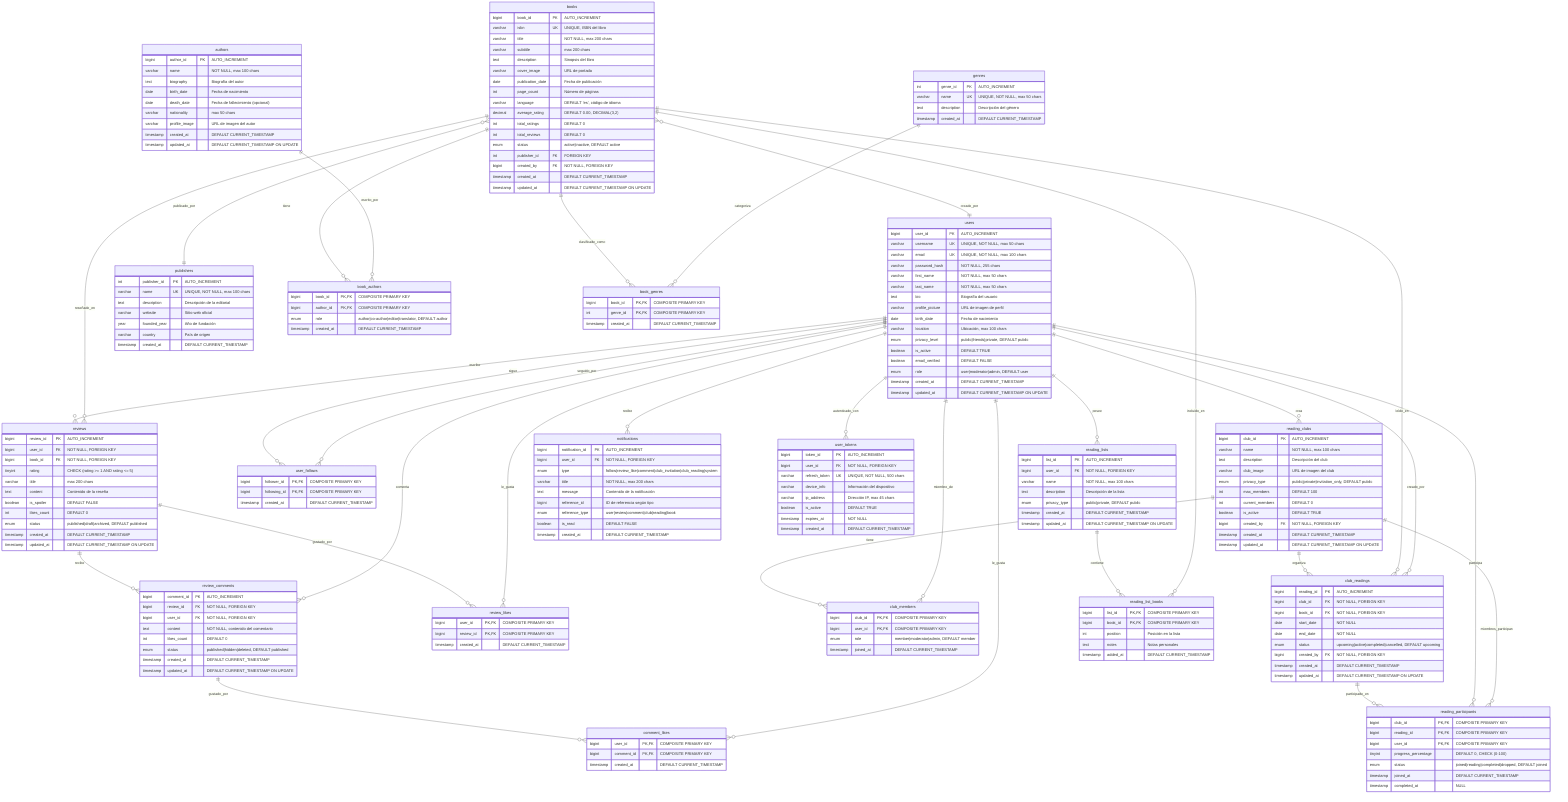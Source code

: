 erDiagram
    %% ===================================================================
    %% DIAGRAMA ENTIDAD-RELACIÓN - APLICACIÓN SOCIAL DE LECTORES
    %% ===================================================================
    %% Este diagrama representa la estructura de base de datos normalizada (3NF)
    %% para una aplicación web social orientada a lectores.
    %% 
    %% CARACTERÍSTICAS PRINCIPALES:
    %% - Sistema de autenticación JWT con refresh tokens
    %% - Gestión de usuarios con roles y privacidad configurable
    %% - Catálogo completo de libros con autores y géneros
    %% - Sistema de reseñas y calificaciones
    %% - Funcionalidades sociales (seguimiento, likes, comentarios)
    %% - Clubes de lectura con gestión de miembros y lecturas grupales
    %% - Listas de lectura personales
    %% - Sistema de notificaciones personalizado
    %% - Moderación de contenido con estados
    %% ===================================================================

    %% ENTIDAD: USUARIOS
    %% Gestión completa de usuarios con autenticación, roles y configuración de privacidad
    users {
        bigint user_id PK "AUTO_INCREMENT"
        varchar username UK "UNIQUE, NOT NULL, max 50 chars"
        varchar email UK "UNIQUE, NOT NULL, max 100 chars"
        varchar password_hash "NOT NULL, 255 chars"
        varchar first_name "NOT NULL, max 50 chars"
        varchar last_name "NOT NULL, max 50 chars"
        text bio "Biografía del usuario"
        varchar profile_picture "URL de imagen de perfil"
        date birth_date "Fecha de nacimiento"
        varchar location "Ubicación, max 100 chars"
        enum privacy_level "public|friends|private, DEFAULT public"
        boolean is_active "DEFAULT TRUE"
        boolean email_verified "DEFAULT FALSE"
        enum role "user|moderator|admin, DEFAULT user"
        timestamp created_at "DEFAULT CURRENT_TIMESTAMP"
        timestamp updated_at "DEFAULT CURRENT_TIMESTAMP ON UPDATE"
    }

    %% ENTIDAD: AUTORES
    %% Información detallada de autores de libros
    authors {
        bigint author_id PK "AUTO_INCREMENT"
        varchar name "NOT NULL, max 100 chars"
        text biography "Biografía del autor"
        date birth_date "Fecha de nacimiento"
        date death_date "Fecha de fallecimiento (opcional)"
        varchar nationality "max 50 chars"
        varchar profile_image "URL de imagen del autor"
        timestamp created_at "DEFAULT CURRENT_TIMESTAMP"
        timestamp updated_at "DEFAULT CURRENT_TIMESTAMP ON UPDATE"
    }

    %% ENTIDAD: GÉNEROS
    %% Categorización de libros por géneros literarios
    genres {
        int genre_id PK "AUTO_INCREMENT"
        varchar name UK "UNIQUE, NOT NULL, max 50 chars"
        text description "Descripción del género"
        timestamp created_at "DEFAULT CURRENT_TIMESTAMP"
    }

    %% ENTIDAD: EDITORIALES
    %% Información de casas editoriales
    publishers {
        int publisher_id PK "AUTO_INCREMENT"
        varchar name UK "UNIQUE, NOT NULL, max 100 chars"
        text description "Descripción de la editorial"
        varchar website "Sitio web oficial"
        year founded_year "Año de fundación"
        varchar country "País de origen"
        timestamp created_at "DEFAULT CURRENT_TIMESTAMP"
    }

    %% ENTIDAD: LIBROS
    %% Catálogo principal de libros con metadatos completos
    books {
        bigint book_id PK "AUTO_INCREMENT"
        varchar isbn UK "UNIQUE, ISBN del libro"
        varchar title "NOT NULL, max 200 chars"
        varchar subtitle "max 200 chars"
        text description "Sinopsis del libro"
        varchar cover_image "URL de portada"
        date publication_date "Fecha de publicación"
        int page_count "Número de páginas"
        varchar language "DEFAULT 'es', código de idioma"
        decimal average_rating "DEFAULT 0.00, DECIMAL(3,2)"
        int total_ratings "DEFAULT 0"
        int total_reviews "DEFAULT 0"
        enum status "active|inactive, DEFAULT active"
        int publisher_id FK "FOREIGN KEY"
        bigint created_by FK "NOT NULL, FOREIGN KEY"
        timestamp created_at "DEFAULT CURRENT_TIMESTAMP"
        timestamp updated_at "DEFAULT CURRENT_TIMESTAMP ON UPDATE"
    }

    %% ENTIDAD: RELACIÓN LIBRO-AUTOR (M:N)
    %% Tabla intermedia para la relación muchos a muchos entre libros y autores
    book_authors {
        bigint book_id PK,FK "COMPOSITE PRIMARY KEY"
        bigint author_id PK,FK "COMPOSITE PRIMARY KEY"
        enum role "author|co-author|editor|translator, DEFAULT author"
        timestamp created_at "DEFAULT CURRENT_TIMESTAMP"
    }

    %% ENTIDAD: RELACIÓN LIBRO-GÉNERO (M:N)
    %% Tabla intermedia para la relación muchos a muchos entre libros y géneros
    book_genres {
        bigint book_id PK,FK "COMPOSITE PRIMARY KEY"
        int genre_id PK,FK "COMPOSITE PRIMARY KEY"
        timestamp created_at "DEFAULT CURRENT_TIMESTAMP"
    }

    %% ENTIDAD: RESEÑAS
    %% Sistema de reseñas y calificaciones de libros por usuarios
    reviews {
        bigint review_id PK "AUTO_INCREMENT"
        bigint user_id FK "NOT NULL, FOREIGN KEY"
        bigint book_id FK "NOT NULL, FOREIGN KEY"
        tinyint rating "CHECK (rating >= 1 AND rating <= 5)"
        varchar title "max 200 chars"
        text content "Contenido de la reseña"
        boolean is_spoiler "DEFAULT FALSE"
        int likes_count "DEFAULT 0"
        enum status "published|draft|archived, DEFAULT published"
        timestamp created_at "DEFAULT CURRENT_TIMESTAMP"
        timestamp updated_at "DEFAULT CURRENT_TIMESTAMP ON UPDATE"
    }

    %% ENTIDAD: COMENTARIOS EN RESEÑAS
    %% Sistema de comentarios en las reseñas
    review_comments {
        bigint comment_id PK "AUTO_INCREMENT"
        bigint review_id FK "NOT NULL, FOREIGN KEY"
        bigint user_id FK "NOT NULL, FOREIGN KEY"
        text content "NOT NULL, contenido del comentario"
        int likes_count "DEFAULT 0"
        enum status "published|hidden|deleted, DEFAULT published"
        timestamp created_at "DEFAULT CURRENT_TIMESTAMP"
        timestamp updated_at "DEFAULT CURRENT_TIMESTAMP ON UPDATE"
    }

    %% ENTIDAD: LIKES EN RESEÑAS
    %% Sistema de likes para reseñas
    review_likes {
        bigint user_id PK,FK "COMPOSITE PRIMARY KEY"
        bigint review_id PK,FK "COMPOSITE PRIMARY KEY"
        timestamp created_at "DEFAULT CURRENT_TIMESTAMP"
    }

    %% ENTIDAD: LIKES EN COMENTARIOS
    %% Sistema de likes para comentarios
    comment_likes {
        bigint user_id PK,FK "COMPOSITE PRIMARY KEY"
        bigint comment_id PK,FK "COMPOSITE PRIMARY KEY"
        timestamp created_at "DEFAULT CURRENT_TIMESTAMP"
    }

    %% ENTIDAD: SEGUIDORES (M:N REFLEXIVA)
    %% Sistema de seguimiento entre usuarios
    user_follows {
        bigint follower_id PK,FK "COMPOSITE PRIMARY KEY"
        bigint following_id PK,FK "COMPOSITE PRIMARY KEY"
        timestamp created_at "DEFAULT CURRENT_TIMESTAMP"
    }

    %% ENTIDAD: CLUBES DE LECTURA
    %% Gestión de clubes de lectura temáticos
    reading_clubs {
        bigint club_id PK "AUTO_INCREMENT"
        varchar name "NOT NULL, max 100 chars"
        text description "Descripción del club"
        varchar club_image "URL de imagen del club"
        enum privacy_type "public|private|invitation_only, DEFAULT public"
        int max_members "DEFAULT 100"
        int current_members "DEFAULT 0"
        boolean is_active "DEFAULT TRUE"
        bigint created_by FK "NOT NULL, FOREIGN KEY"
        timestamp created_at "DEFAULT CURRENT_TIMESTAMP"
        timestamp updated_at "DEFAULT CURRENT_TIMESTAMP ON UPDATE"
    }

    %% ENTIDAD: MIEMBROS DE CLUBES
    %% Relación entre usuarios y clubes con roles
    club_members {
        bigint club_id PK,FK "COMPOSITE PRIMARY KEY"
        bigint user_id PK,FK "COMPOSITE PRIMARY KEY"
        enum role "member|moderator|admin, DEFAULT member"
        timestamp joined_at "DEFAULT CURRENT_TIMESTAMP"
    }

    %% ENTIDAD: LECTURAS DEL CLUB
    %% Gestión de lecturas grupales en clubes
    club_readings {
        bigint reading_id PK "AUTO_INCREMENT"
        bigint club_id FK "NOT NULL, FOREIGN KEY"
        bigint book_id FK "NOT NULL, FOREIGN KEY"
        date start_date "NOT NULL"
        date end_date "NOT NULL"
        enum status "upcoming|active|completed|cancelled, DEFAULT upcoming"
        bigint created_by FK "NOT NULL, FOREIGN KEY"
        timestamp created_at "DEFAULT CURRENT_TIMESTAMP"
        timestamp updated_at "DEFAULT CURRENT_TIMESTAMP ON UPDATE"
    }

    %% ENTIDAD: PARTICIPACIÓN EN LECTURAS
    %% Seguimiento de progreso de usuarios en lecturas grupales
    reading_participants {
        bigint club_id PK,FK "COMPOSITE PRIMARY KEY"
        bigint reading_id PK,FK "COMPOSITE PRIMARY KEY"
        bigint user_id PK,FK "COMPOSITE PRIMARY KEY"
        tinyint progress_percentage "DEFAULT 0, CHECK (0-100)"
        enum status "joined|reading|completed|dropped, DEFAULT joined"
        timestamp joined_at "DEFAULT CURRENT_TIMESTAMP"
        timestamp completed_at "NULL"
    }

    %% ENTIDAD: LISTAS DE LECTURA PERSONALES
    %% Listas personalizadas de libros por usuario
    reading_lists {
        bigint list_id PK "AUTO_INCREMENT"
        bigint user_id FK "NOT NULL, FOREIGN KEY"
        varchar name "NOT NULL, max 100 chars"
        text description "Descripción de la lista"
        enum privacy_type "public|private, DEFAULT public"
        timestamp created_at "DEFAULT CURRENT_TIMESTAMP"
        timestamp updated_at "DEFAULT CURRENT_TIMESTAMP ON UPDATE"
    }

    %% ENTIDAD: LIBROS EN LISTAS DE LECTURA
    %% Relación entre listas y libros con posición y notas
    reading_list_books {
        bigint list_id PK,FK "COMPOSITE PRIMARY KEY"
        bigint book_id PK,FK "COMPOSITE PRIMARY KEY"
        int position "Posición en la lista"
        text notes "Notas personales"
        timestamp added_at "DEFAULT CURRENT_TIMESTAMP"
    }

    %% ENTIDAD: NOTIFICACIONES
    %% Sistema de notificaciones personalizado
    notifications {
        bigint notification_id PK "AUTO_INCREMENT"
        bigint user_id FK "NOT NULL, FOREIGN KEY"
        enum type "follow|review_like|comment|club_invitation|club_reading|system"
        varchar title "NOT NULL, max 200 chars"
        text message "Contenido de la notificación"
        bigint reference_id "ID de referencia según tipo"
        enum reference_type "user|review|comment|club|reading|book"
        boolean is_read "DEFAULT FALSE"
        timestamp created_at "DEFAULT CURRENT_TIMESTAMP"
    }

    %% ENTIDAD: TOKENS DE SESIÓN
    %% Gestión de tokens JWT y refresh tokens para autenticación
    user_tokens {
        bigint token_id PK "AUTO_INCREMENT"
        bigint user_id FK "NOT NULL, FOREIGN KEY"
        varchar refresh_token UK "UNIQUE, NOT NULL, 500 chars"
        varchar device_info "Información del dispositivo"
        varchar ip_address "Dirección IP, max 45 chars"
        boolean is_active "DEFAULT TRUE"
        timestamp expires_at "NOT NULL"
        timestamp created_at "DEFAULT CURRENT_TIMESTAMP"
    }

    %% ===================================================================
    %% RELACIONES ENTRE ENTIDADES
    %% ===================================================================

    %% Relaciones de Libros
    books ||--o{ book_authors : "tiene"
    authors ||--o{ book_authors : "escrito_por"
    books ||--o{ book_genres : "clasificado_como"
    genres ||--o{ book_genres : "categoriza"
    books }o--|| publishers : "publicado_por"
    books }o--|| users : "creado_por"

    %% Relaciones de Reseñas y Comentarios
    users ||--o{ reviews : "escribe"
    books ||--o{ reviews : "reseñado_en"
    reviews ||--o{ review_comments : "recibe"
    users ||--o{ review_comments : "comenta"
    reviews ||--o{ review_likes : "gustado_por"
    users ||--o{ review_likes : "le_gusta"
    review_comments ||--o{ comment_likes : "gustado_por"
    users ||--o{ comment_likes : "le_gusta"

    %% Relaciones Sociales
    users ||--o{ user_follows : "sigue"
    users ||--o{ user_follows : "seguido_por"

    %% Relaciones de Clubes
    users ||--o{ reading_clubs : "crea"
    reading_clubs ||--o{ club_members : "tiene"
    users ||--o{ club_members : "miembro_de"
    reading_clubs ||--o{ club_readings : "organiza"
    books ||--o{ club_readings : "leído_en"
    users ||--o{ club_readings : "creado_por"
    club_readings ||--o{ reading_participants : "participado_en"
    users ||--o{ reading_participants : "participa"
    reading_clubs ||--o{ reading_participants : "miembros_participan"

    %% Relaciones de Listas Personales
    users ||--o{ reading_lists : "posee"
    reading_lists ||--o{ reading_list_books : "contiene"
    books ||--o{ reading_list_books : "incluido_en"

    %% Relaciones de Sistema
    users ||--o{ notifications : "recibe"
    users ||--o{ user_tokens : "autenticado_con"